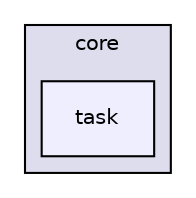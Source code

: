 digraph "source/core/task" {
  compound=true
  node [ fontsize="10", fontname="Helvetica"];
  edge [ labelfontsize="10", labelfontname="Helvetica"];
  subgraph clusterdir_0d27ce74e9bd514c31e1d63efab6b388 {
    graph [ bgcolor="#ddddee", pencolor="black", label="core" fontname="Helvetica", fontsize="10", URL="dir_0d27ce74e9bd514c31e1d63efab6b388.html"]
  dir_599ef71de65ee16ae01e5478c4eaaabf [shape=box, label="task", style="filled", fillcolor="#eeeeff", pencolor="black", URL="dir_599ef71de65ee16ae01e5478c4eaaabf.html"];
  }
}
